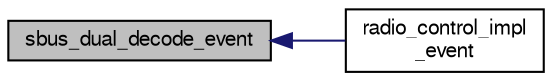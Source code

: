 digraph "sbus_dual_decode_event"
{
  edge [fontname="FreeSans",fontsize="10",labelfontname="FreeSans",labelfontsize="10"];
  node [fontname="FreeSans",fontsize="10",shape=record];
  rankdir="LR";
  Node1 [label="sbus_dual_decode_event",height=0.2,width=0.4,color="black", fillcolor="grey75", style="filled", fontcolor="black"];
  Node1 -> Node2 [dir="back",color="midnightblue",fontsize="10",style="solid",fontname="FreeSans"];
  Node2 [label="radio_control_impl\l_event",height=0.2,width=0.4,color="black", fillcolor="white", style="filled",URL="$sbus__dual_8c.html#a760dbd4fa3f62cc43524fc420c2a9e5f",tooltip="RC event function with handler callback. "];
}
